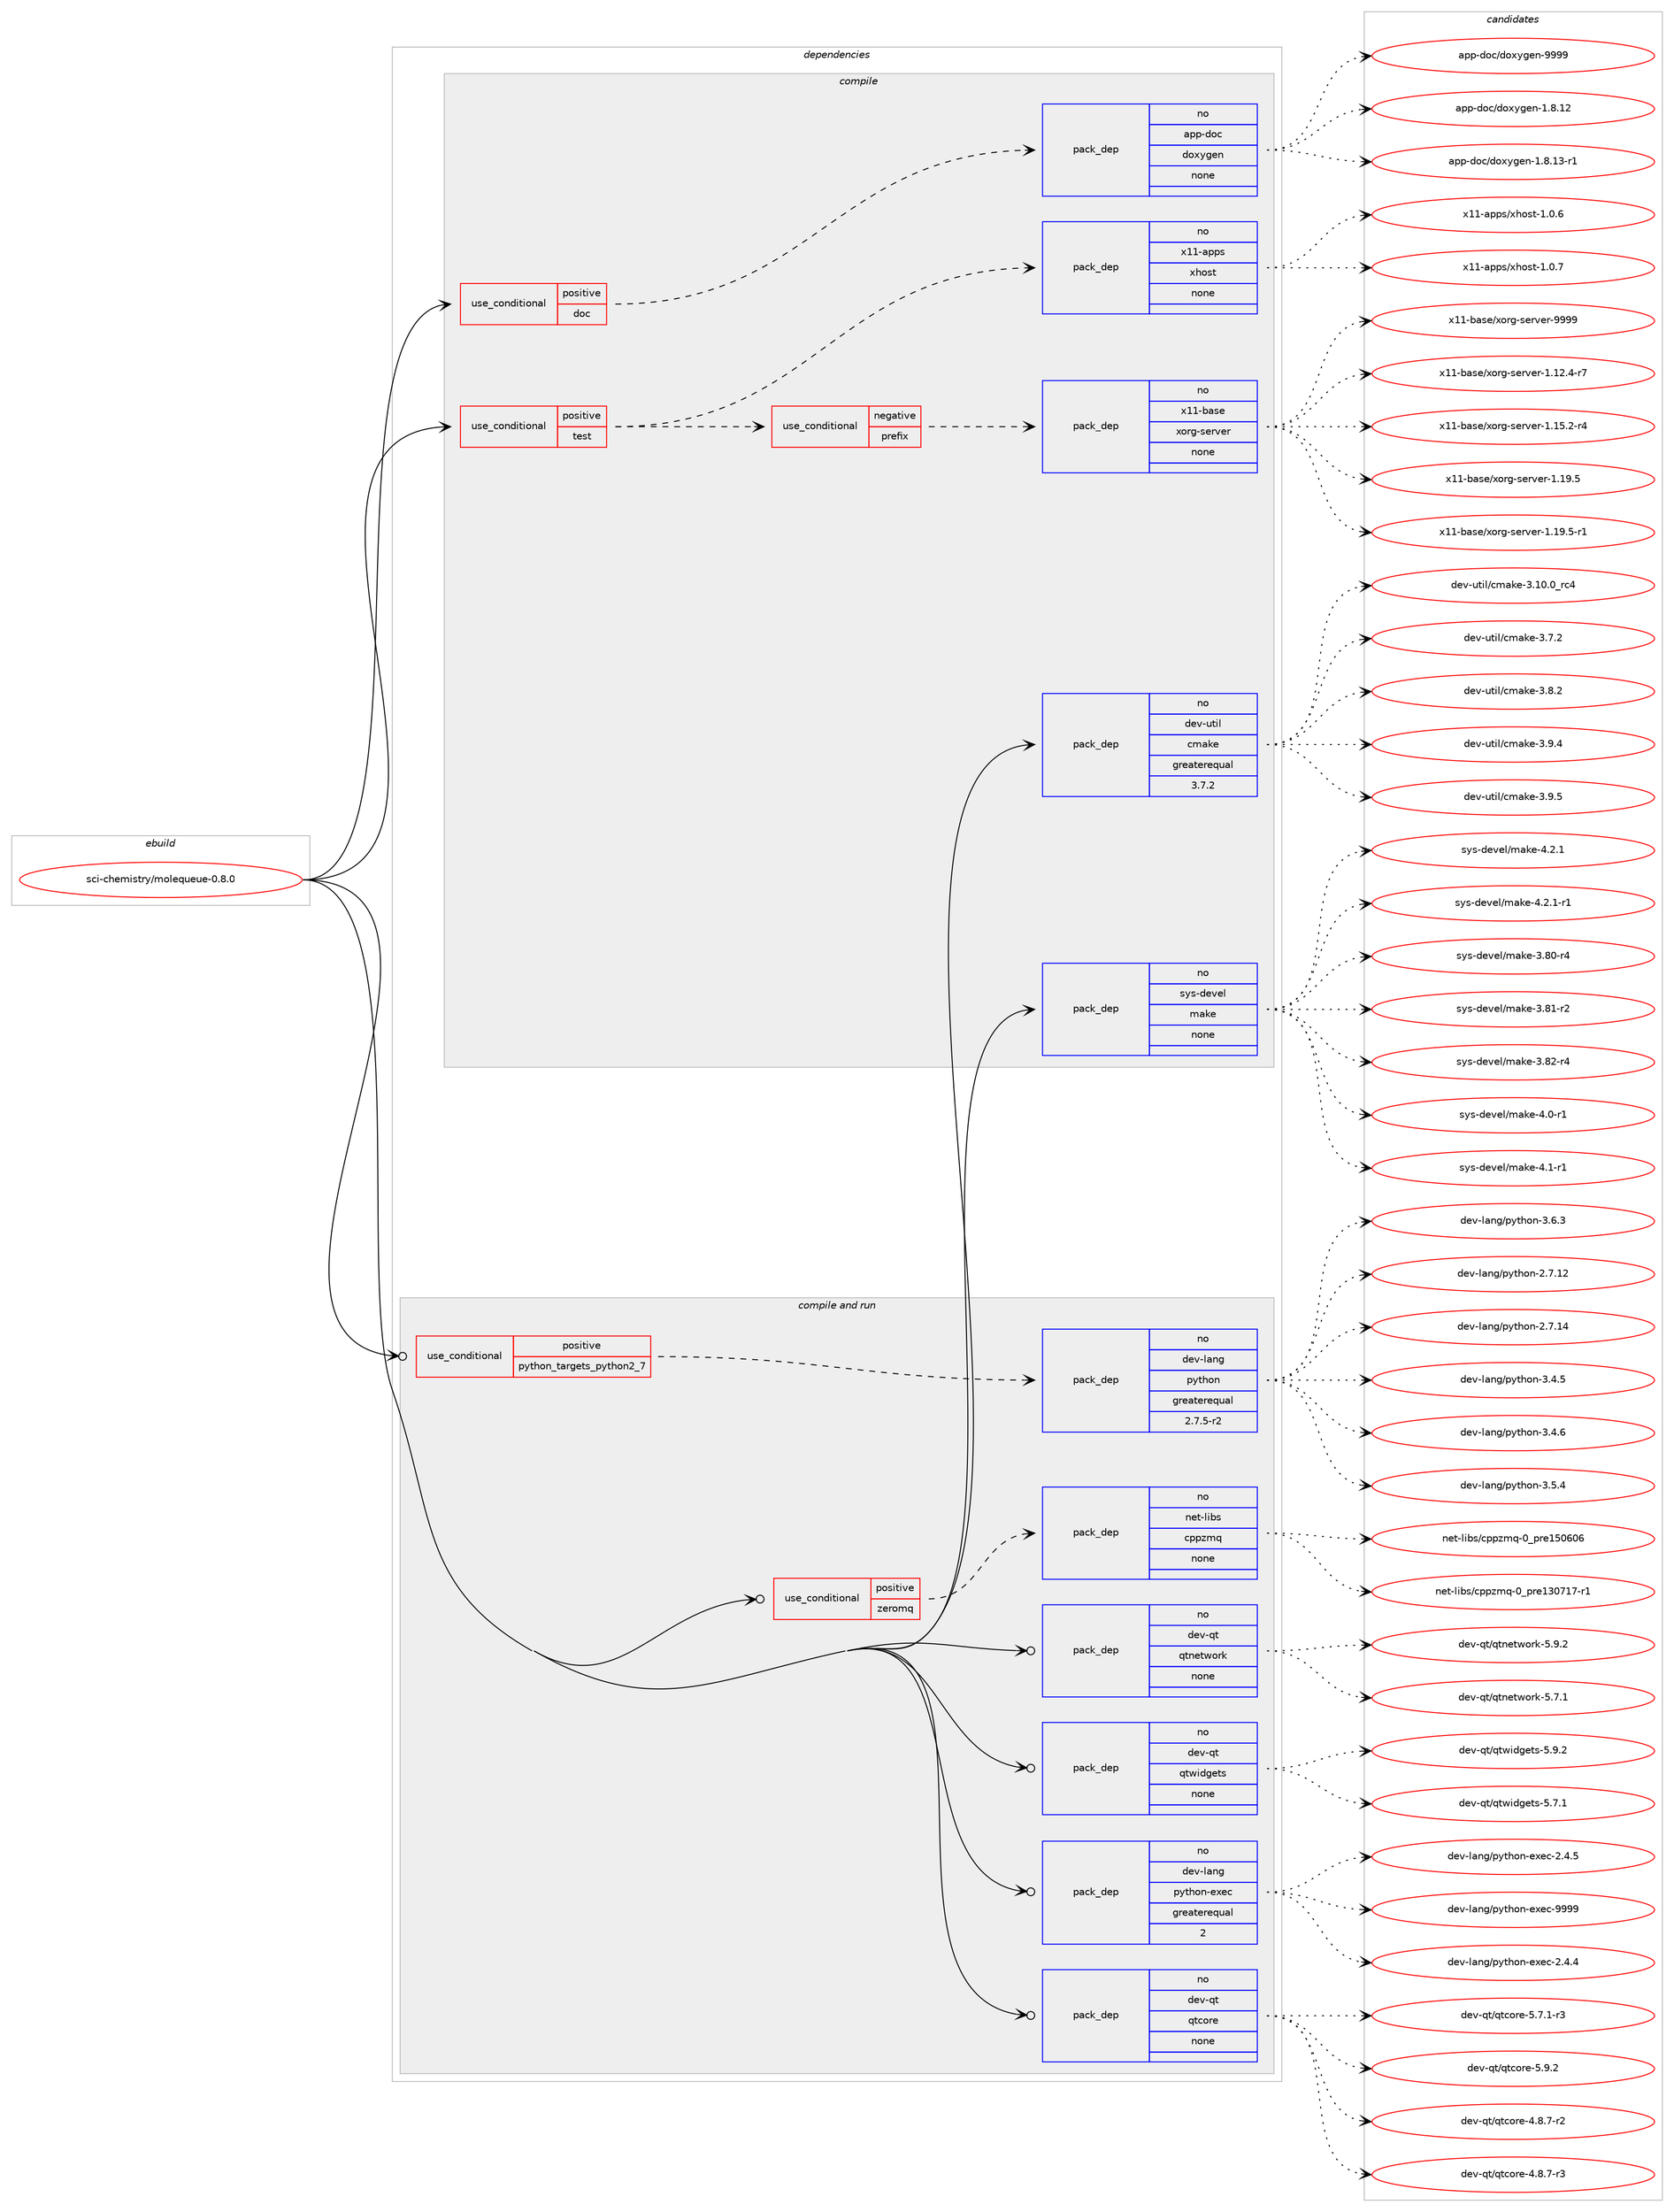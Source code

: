 digraph prolog {

# *************
# Graph options
# *************

newrank=true;
concentrate=true;
compound=true;
graph [rankdir=LR,fontname=Helvetica,fontsize=10,ranksep=1.5];#, ranksep=2.5, nodesep=0.2];
edge  [arrowhead=vee];
node  [fontname=Helvetica,fontsize=10];

# **********
# The ebuild
# **********

subgraph cluster_leftcol {
color=gray;
rank=same;
label=<<i>ebuild</i>>;
id [label="sci-chemistry/molequeue-0.8.0", color=red, width=4, href="../sci-chemistry/molequeue-0.8.0.svg"];
}

# ****************
# The dependencies
# ****************

subgraph cluster_midcol {
color=gray;
label=<<i>dependencies</i>>;
subgraph cluster_compile {
fillcolor="#eeeeee";
style=filled;
label=<<i>compile</i>>;
subgraph cond109665 {
dependency446593 [label=<<TABLE BORDER="0" CELLBORDER="1" CELLSPACING="0" CELLPADDING="4"><TR><TD ROWSPAN="3" CELLPADDING="10">use_conditional</TD></TR><TR><TD>positive</TD></TR><TR><TD>doc</TD></TR></TABLE>>, shape=none, color=red];
subgraph pack329167 {
dependency446594 [label=<<TABLE BORDER="0" CELLBORDER="1" CELLSPACING="0" CELLPADDING="4" WIDTH="220"><TR><TD ROWSPAN="6" CELLPADDING="30">pack_dep</TD></TR><TR><TD WIDTH="110">no</TD></TR><TR><TD>app-doc</TD></TR><TR><TD>doxygen</TD></TR><TR><TD>none</TD></TR><TR><TD></TD></TR></TABLE>>, shape=none, color=blue];
}
dependency446593:e -> dependency446594:w [weight=20,style="dashed",arrowhead="vee"];
}
id:e -> dependency446593:w [weight=20,style="solid",arrowhead="vee"];
subgraph cond109666 {
dependency446595 [label=<<TABLE BORDER="0" CELLBORDER="1" CELLSPACING="0" CELLPADDING="4"><TR><TD ROWSPAN="3" CELLPADDING="10">use_conditional</TD></TR><TR><TD>positive</TD></TR><TR><TD>test</TD></TR></TABLE>>, shape=none, color=red];
subgraph cond109667 {
dependency446596 [label=<<TABLE BORDER="0" CELLBORDER="1" CELLSPACING="0" CELLPADDING="4"><TR><TD ROWSPAN="3" CELLPADDING="10">use_conditional</TD></TR><TR><TD>negative</TD></TR><TR><TD>prefix</TD></TR></TABLE>>, shape=none, color=red];
subgraph pack329168 {
dependency446597 [label=<<TABLE BORDER="0" CELLBORDER="1" CELLSPACING="0" CELLPADDING="4" WIDTH="220"><TR><TD ROWSPAN="6" CELLPADDING="30">pack_dep</TD></TR><TR><TD WIDTH="110">no</TD></TR><TR><TD>x11-base</TD></TR><TR><TD>xorg-server</TD></TR><TR><TD>none</TD></TR><TR><TD></TD></TR></TABLE>>, shape=none, color=blue];
}
dependency446596:e -> dependency446597:w [weight=20,style="dashed",arrowhead="vee"];
}
dependency446595:e -> dependency446596:w [weight=20,style="dashed",arrowhead="vee"];
subgraph pack329169 {
dependency446598 [label=<<TABLE BORDER="0" CELLBORDER="1" CELLSPACING="0" CELLPADDING="4" WIDTH="220"><TR><TD ROWSPAN="6" CELLPADDING="30">pack_dep</TD></TR><TR><TD WIDTH="110">no</TD></TR><TR><TD>x11-apps</TD></TR><TR><TD>xhost</TD></TR><TR><TD>none</TD></TR><TR><TD></TD></TR></TABLE>>, shape=none, color=blue];
}
dependency446595:e -> dependency446598:w [weight=20,style="dashed",arrowhead="vee"];
}
id:e -> dependency446595:w [weight=20,style="solid",arrowhead="vee"];
subgraph pack329170 {
dependency446599 [label=<<TABLE BORDER="0" CELLBORDER="1" CELLSPACING="0" CELLPADDING="4" WIDTH="220"><TR><TD ROWSPAN="6" CELLPADDING="30">pack_dep</TD></TR><TR><TD WIDTH="110">no</TD></TR><TR><TD>dev-util</TD></TR><TR><TD>cmake</TD></TR><TR><TD>greaterequal</TD></TR><TR><TD>3.7.2</TD></TR></TABLE>>, shape=none, color=blue];
}
id:e -> dependency446599:w [weight=20,style="solid",arrowhead="vee"];
subgraph pack329171 {
dependency446600 [label=<<TABLE BORDER="0" CELLBORDER="1" CELLSPACING="0" CELLPADDING="4" WIDTH="220"><TR><TD ROWSPAN="6" CELLPADDING="30">pack_dep</TD></TR><TR><TD WIDTH="110">no</TD></TR><TR><TD>sys-devel</TD></TR><TR><TD>make</TD></TR><TR><TD>none</TD></TR><TR><TD></TD></TR></TABLE>>, shape=none, color=blue];
}
id:e -> dependency446600:w [weight=20,style="solid",arrowhead="vee"];
}
subgraph cluster_compileandrun {
fillcolor="#eeeeee";
style=filled;
label=<<i>compile and run</i>>;
subgraph cond109668 {
dependency446601 [label=<<TABLE BORDER="0" CELLBORDER="1" CELLSPACING="0" CELLPADDING="4"><TR><TD ROWSPAN="3" CELLPADDING="10">use_conditional</TD></TR><TR><TD>positive</TD></TR><TR><TD>python_targets_python2_7</TD></TR></TABLE>>, shape=none, color=red];
subgraph pack329172 {
dependency446602 [label=<<TABLE BORDER="0" CELLBORDER="1" CELLSPACING="0" CELLPADDING="4" WIDTH="220"><TR><TD ROWSPAN="6" CELLPADDING="30">pack_dep</TD></TR><TR><TD WIDTH="110">no</TD></TR><TR><TD>dev-lang</TD></TR><TR><TD>python</TD></TR><TR><TD>greaterequal</TD></TR><TR><TD>2.7.5-r2</TD></TR></TABLE>>, shape=none, color=blue];
}
dependency446601:e -> dependency446602:w [weight=20,style="dashed",arrowhead="vee"];
}
id:e -> dependency446601:w [weight=20,style="solid",arrowhead="odotvee"];
subgraph cond109669 {
dependency446603 [label=<<TABLE BORDER="0" CELLBORDER="1" CELLSPACING="0" CELLPADDING="4"><TR><TD ROWSPAN="3" CELLPADDING="10">use_conditional</TD></TR><TR><TD>positive</TD></TR><TR><TD>zeromq</TD></TR></TABLE>>, shape=none, color=red];
subgraph pack329173 {
dependency446604 [label=<<TABLE BORDER="0" CELLBORDER="1" CELLSPACING="0" CELLPADDING="4" WIDTH="220"><TR><TD ROWSPAN="6" CELLPADDING="30">pack_dep</TD></TR><TR><TD WIDTH="110">no</TD></TR><TR><TD>net-libs</TD></TR><TR><TD>cppzmq</TD></TR><TR><TD>none</TD></TR><TR><TD></TD></TR></TABLE>>, shape=none, color=blue];
}
dependency446603:e -> dependency446604:w [weight=20,style="dashed",arrowhead="vee"];
}
id:e -> dependency446603:w [weight=20,style="solid",arrowhead="odotvee"];
subgraph pack329174 {
dependency446605 [label=<<TABLE BORDER="0" CELLBORDER="1" CELLSPACING="0" CELLPADDING="4" WIDTH="220"><TR><TD ROWSPAN="6" CELLPADDING="30">pack_dep</TD></TR><TR><TD WIDTH="110">no</TD></TR><TR><TD>dev-lang</TD></TR><TR><TD>python-exec</TD></TR><TR><TD>greaterequal</TD></TR><TR><TD>2</TD></TR></TABLE>>, shape=none, color=blue];
}
id:e -> dependency446605:w [weight=20,style="solid",arrowhead="odotvee"];
subgraph pack329175 {
dependency446606 [label=<<TABLE BORDER="0" CELLBORDER="1" CELLSPACING="0" CELLPADDING="4" WIDTH="220"><TR><TD ROWSPAN="6" CELLPADDING="30">pack_dep</TD></TR><TR><TD WIDTH="110">no</TD></TR><TR><TD>dev-qt</TD></TR><TR><TD>qtcore</TD></TR><TR><TD>none</TD></TR><TR><TD></TD></TR></TABLE>>, shape=none, color=blue];
}
id:e -> dependency446606:w [weight=20,style="solid",arrowhead="odotvee"];
subgraph pack329176 {
dependency446607 [label=<<TABLE BORDER="0" CELLBORDER="1" CELLSPACING="0" CELLPADDING="4" WIDTH="220"><TR><TD ROWSPAN="6" CELLPADDING="30">pack_dep</TD></TR><TR><TD WIDTH="110">no</TD></TR><TR><TD>dev-qt</TD></TR><TR><TD>qtnetwork</TD></TR><TR><TD>none</TD></TR><TR><TD></TD></TR></TABLE>>, shape=none, color=blue];
}
id:e -> dependency446607:w [weight=20,style="solid",arrowhead="odotvee"];
subgraph pack329177 {
dependency446608 [label=<<TABLE BORDER="0" CELLBORDER="1" CELLSPACING="0" CELLPADDING="4" WIDTH="220"><TR><TD ROWSPAN="6" CELLPADDING="30">pack_dep</TD></TR><TR><TD WIDTH="110">no</TD></TR><TR><TD>dev-qt</TD></TR><TR><TD>qtwidgets</TD></TR><TR><TD>none</TD></TR><TR><TD></TD></TR></TABLE>>, shape=none, color=blue];
}
id:e -> dependency446608:w [weight=20,style="solid",arrowhead="odotvee"];
}
subgraph cluster_run {
fillcolor="#eeeeee";
style=filled;
label=<<i>run</i>>;
}
}

# **************
# The candidates
# **************

subgraph cluster_choices {
rank=same;
color=gray;
label=<<i>candidates</i>>;

subgraph choice329167 {
color=black;
nodesep=1;
choice9711211245100111994710011112012110310111045494656464950 [label="app-doc/doxygen-1.8.12", color=red, width=4,href="../app-doc/doxygen-1.8.12.svg"];
choice97112112451001119947100111120121103101110454946564649514511449 [label="app-doc/doxygen-1.8.13-r1", color=red, width=4,href="../app-doc/doxygen-1.8.13-r1.svg"];
choice971121124510011199471001111201211031011104557575757 [label="app-doc/doxygen-9999", color=red, width=4,href="../app-doc/doxygen-9999.svg"];
dependency446594:e -> choice9711211245100111994710011112012110310111045494656464950:w [style=dotted,weight="100"];
dependency446594:e -> choice97112112451001119947100111120121103101110454946564649514511449:w [style=dotted,weight="100"];
dependency446594:e -> choice971121124510011199471001111201211031011104557575757:w [style=dotted,weight="100"];
}
subgraph choice329168 {
color=black;
nodesep=1;
choice12049494598971151014712011111410345115101114118101114454946495046524511455 [label="x11-base/xorg-server-1.12.4-r7", color=red, width=4,href="../x11-base/xorg-server-1.12.4-r7.svg"];
choice12049494598971151014712011111410345115101114118101114454946495346504511452 [label="x11-base/xorg-server-1.15.2-r4", color=red, width=4,href="../x11-base/xorg-server-1.15.2-r4.svg"];
choice1204949459897115101471201111141034511510111411810111445494649574653 [label="x11-base/xorg-server-1.19.5", color=red, width=4,href="../x11-base/xorg-server-1.19.5.svg"];
choice12049494598971151014712011111410345115101114118101114454946495746534511449 [label="x11-base/xorg-server-1.19.5-r1", color=red, width=4,href="../x11-base/xorg-server-1.19.5-r1.svg"];
choice120494945989711510147120111114103451151011141181011144557575757 [label="x11-base/xorg-server-9999", color=red, width=4,href="../x11-base/xorg-server-9999.svg"];
dependency446597:e -> choice12049494598971151014712011111410345115101114118101114454946495046524511455:w [style=dotted,weight="100"];
dependency446597:e -> choice12049494598971151014712011111410345115101114118101114454946495346504511452:w [style=dotted,weight="100"];
dependency446597:e -> choice1204949459897115101471201111141034511510111411810111445494649574653:w [style=dotted,weight="100"];
dependency446597:e -> choice12049494598971151014712011111410345115101114118101114454946495746534511449:w [style=dotted,weight="100"];
dependency446597:e -> choice120494945989711510147120111114103451151011141181011144557575757:w [style=dotted,weight="100"];
}
subgraph choice329169 {
color=black;
nodesep=1;
choice1204949459711211211547120104111115116454946484654 [label="x11-apps/xhost-1.0.6", color=red, width=4,href="../x11-apps/xhost-1.0.6.svg"];
choice1204949459711211211547120104111115116454946484655 [label="x11-apps/xhost-1.0.7", color=red, width=4,href="../x11-apps/xhost-1.0.7.svg"];
dependency446598:e -> choice1204949459711211211547120104111115116454946484654:w [style=dotted,weight="100"];
dependency446598:e -> choice1204949459711211211547120104111115116454946484655:w [style=dotted,weight="100"];
}
subgraph choice329170 {
color=black;
nodesep=1;
choice1001011184511711610510847991099710710145514649484648951149952 [label="dev-util/cmake-3.10.0_rc4", color=red, width=4,href="../dev-util/cmake-3.10.0_rc4.svg"];
choice10010111845117116105108479910997107101455146554650 [label="dev-util/cmake-3.7.2", color=red, width=4,href="../dev-util/cmake-3.7.2.svg"];
choice10010111845117116105108479910997107101455146564650 [label="dev-util/cmake-3.8.2", color=red, width=4,href="../dev-util/cmake-3.8.2.svg"];
choice10010111845117116105108479910997107101455146574652 [label="dev-util/cmake-3.9.4", color=red, width=4,href="../dev-util/cmake-3.9.4.svg"];
choice10010111845117116105108479910997107101455146574653 [label="dev-util/cmake-3.9.5", color=red, width=4,href="../dev-util/cmake-3.9.5.svg"];
dependency446599:e -> choice1001011184511711610510847991099710710145514649484648951149952:w [style=dotted,weight="100"];
dependency446599:e -> choice10010111845117116105108479910997107101455146554650:w [style=dotted,weight="100"];
dependency446599:e -> choice10010111845117116105108479910997107101455146564650:w [style=dotted,weight="100"];
dependency446599:e -> choice10010111845117116105108479910997107101455146574652:w [style=dotted,weight="100"];
dependency446599:e -> choice10010111845117116105108479910997107101455146574653:w [style=dotted,weight="100"];
}
subgraph choice329171 {
color=black;
nodesep=1;
choice11512111545100101118101108471099710710145514656484511452 [label="sys-devel/make-3.80-r4", color=red, width=4,href="../sys-devel/make-3.80-r4.svg"];
choice11512111545100101118101108471099710710145514656494511450 [label="sys-devel/make-3.81-r2", color=red, width=4,href="../sys-devel/make-3.81-r2.svg"];
choice11512111545100101118101108471099710710145514656504511452 [label="sys-devel/make-3.82-r4", color=red, width=4,href="../sys-devel/make-3.82-r4.svg"];
choice115121115451001011181011084710997107101455246484511449 [label="sys-devel/make-4.0-r1", color=red, width=4,href="../sys-devel/make-4.0-r1.svg"];
choice115121115451001011181011084710997107101455246494511449 [label="sys-devel/make-4.1-r1", color=red, width=4,href="../sys-devel/make-4.1-r1.svg"];
choice115121115451001011181011084710997107101455246504649 [label="sys-devel/make-4.2.1", color=red, width=4,href="../sys-devel/make-4.2.1.svg"];
choice1151211154510010111810110847109971071014552465046494511449 [label="sys-devel/make-4.2.1-r1", color=red, width=4,href="../sys-devel/make-4.2.1-r1.svg"];
dependency446600:e -> choice11512111545100101118101108471099710710145514656484511452:w [style=dotted,weight="100"];
dependency446600:e -> choice11512111545100101118101108471099710710145514656494511450:w [style=dotted,weight="100"];
dependency446600:e -> choice11512111545100101118101108471099710710145514656504511452:w [style=dotted,weight="100"];
dependency446600:e -> choice115121115451001011181011084710997107101455246484511449:w [style=dotted,weight="100"];
dependency446600:e -> choice115121115451001011181011084710997107101455246494511449:w [style=dotted,weight="100"];
dependency446600:e -> choice115121115451001011181011084710997107101455246504649:w [style=dotted,weight="100"];
dependency446600:e -> choice1151211154510010111810110847109971071014552465046494511449:w [style=dotted,weight="100"];
}
subgraph choice329172 {
color=black;
nodesep=1;
choice10010111845108971101034711212111610411111045504655464950 [label="dev-lang/python-2.7.12", color=red, width=4,href="../dev-lang/python-2.7.12.svg"];
choice10010111845108971101034711212111610411111045504655464952 [label="dev-lang/python-2.7.14", color=red, width=4,href="../dev-lang/python-2.7.14.svg"];
choice100101118451089711010347112121116104111110455146524653 [label="dev-lang/python-3.4.5", color=red, width=4,href="../dev-lang/python-3.4.5.svg"];
choice100101118451089711010347112121116104111110455146524654 [label="dev-lang/python-3.4.6", color=red, width=4,href="../dev-lang/python-3.4.6.svg"];
choice100101118451089711010347112121116104111110455146534652 [label="dev-lang/python-3.5.4", color=red, width=4,href="../dev-lang/python-3.5.4.svg"];
choice100101118451089711010347112121116104111110455146544651 [label="dev-lang/python-3.6.3", color=red, width=4,href="../dev-lang/python-3.6.3.svg"];
dependency446602:e -> choice10010111845108971101034711212111610411111045504655464950:w [style=dotted,weight="100"];
dependency446602:e -> choice10010111845108971101034711212111610411111045504655464952:w [style=dotted,weight="100"];
dependency446602:e -> choice100101118451089711010347112121116104111110455146524653:w [style=dotted,weight="100"];
dependency446602:e -> choice100101118451089711010347112121116104111110455146524654:w [style=dotted,weight="100"];
dependency446602:e -> choice100101118451089711010347112121116104111110455146534652:w [style=dotted,weight="100"];
dependency446602:e -> choice100101118451089711010347112121116104111110455146544651:w [style=dotted,weight="100"];
}
subgraph choice329173 {
color=black;
nodesep=1;
choice110101116451081059811547991121121221091134548951121141014951485549554511449 [label="net-libs/cppzmq-0_pre130717-r1", color=red, width=4,href="../net-libs/cppzmq-0_pre130717-r1.svg"];
choice11010111645108105981154799112112122109113454895112114101495348544854 [label="net-libs/cppzmq-0_pre150606", color=red, width=4,href="../net-libs/cppzmq-0_pre150606.svg"];
dependency446604:e -> choice110101116451081059811547991121121221091134548951121141014951485549554511449:w [style=dotted,weight="100"];
dependency446604:e -> choice11010111645108105981154799112112122109113454895112114101495348544854:w [style=dotted,weight="100"];
}
subgraph choice329174 {
color=black;
nodesep=1;
choice1001011184510897110103471121211161041111104510112010199455046524652 [label="dev-lang/python-exec-2.4.4", color=red, width=4,href="../dev-lang/python-exec-2.4.4.svg"];
choice1001011184510897110103471121211161041111104510112010199455046524653 [label="dev-lang/python-exec-2.4.5", color=red, width=4,href="../dev-lang/python-exec-2.4.5.svg"];
choice10010111845108971101034711212111610411111045101120101994557575757 [label="dev-lang/python-exec-9999", color=red, width=4,href="../dev-lang/python-exec-9999.svg"];
dependency446605:e -> choice1001011184510897110103471121211161041111104510112010199455046524652:w [style=dotted,weight="100"];
dependency446605:e -> choice1001011184510897110103471121211161041111104510112010199455046524653:w [style=dotted,weight="100"];
dependency446605:e -> choice10010111845108971101034711212111610411111045101120101994557575757:w [style=dotted,weight="100"];
}
subgraph choice329175 {
color=black;
nodesep=1;
choice1001011184511311647113116991111141014552465646554511450 [label="dev-qt/qtcore-4.8.7-r2", color=red, width=4,href="../dev-qt/qtcore-4.8.7-r2.svg"];
choice1001011184511311647113116991111141014552465646554511451 [label="dev-qt/qtcore-4.8.7-r3", color=red, width=4,href="../dev-qt/qtcore-4.8.7-r3.svg"];
choice1001011184511311647113116991111141014553465546494511451 [label="dev-qt/qtcore-5.7.1-r3", color=red, width=4,href="../dev-qt/qtcore-5.7.1-r3.svg"];
choice100101118451131164711311699111114101455346574650 [label="dev-qt/qtcore-5.9.2", color=red, width=4,href="../dev-qt/qtcore-5.9.2.svg"];
dependency446606:e -> choice1001011184511311647113116991111141014552465646554511450:w [style=dotted,weight="100"];
dependency446606:e -> choice1001011184511311647113116991111141014552465646554511451:w [style=dotted,weight="100"];
dependency446606:e -> choice1001011184511311647113116991111141014553465546494511451:w [style=dotted,weight="100"];
dependency446606:e -> choice100101118451131164711311699111114101455346574650:w [style=dotted,weight="100"];
}
subgraph choice329176 {
color=black;
nodesep=1;
choice1001011184511311647113116110101116119111114107455346554649 [label="dev-qt/qtnetwork-5.7.1", color=red, width=4,href="../dev-qt/qtnetwork-5.7.1.svg"];
choice1001011184511311647113116110101116119111114107455346574650 [label="dev-qt/qtnetwork-5.9.2", color=red, width=4,href="../dev-qt/qtnetwork-5.9.2.svg"];
dependency446607:e -> choice1001011184511311647113116110101116119111114107455346554649:w [style=dotted,weight="100"];
dependency446607:e -> choice1001011184511311647113116110101116119111114107455346574650:w [style=dotted,weight="100"];
}
subgraph choice329177 {
color=black;
nodesep=1;
choice1001011184511311647113116119105100103101116115455346554649 [label="dev-qt/qtwidgets-5.7.1", color=red, width=4,href="../dev-qt/qtwidgets-5.7.1.svg"];
choice1001011184511311647113116119105100103101116115455346574650 [label="dev-qt/qtwidgets-5.9.2", color=red, width=4,href="../dev-qt/qtwidgets-5.9.2.svg"];
dependency446608:e -> choice1001011184511311647113116119105100103101116115455346554649:w [style=dotted,weight="100"];
dependency446608:e -> choice1001011184511311647113116119105100103101116115455346574650:w [style=dotted,weight="100"];
}
}

}
